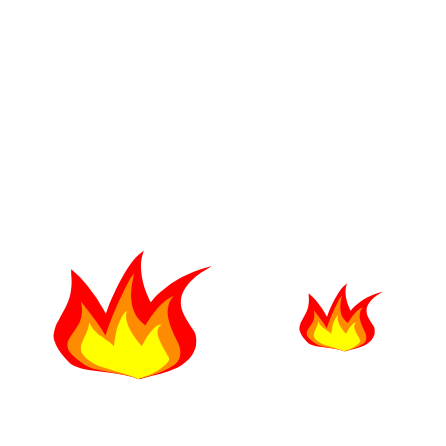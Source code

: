 <?xml version="1.0"?>
<!DOCTYPE ipe SYSTEM "ipe.dtd">
<ipe version="70107" creator="Ipe 7.2.2">
<info created="D:20160328223522" modified="D:20160328223522"/>
<ipestyle name="basic">
<symbol name="arrow/arc(spx)">
<path stroke="sym-stroke" fill="sym-stroke" pen="sym-pen">
0 0 m
-1 0.333 l
-1 -0.333 l
h
</path>
</symbol>
<symbol name="arrow/farc(spx)">
<path stroke="sym-stroke" fill="white" pen="sym-pen">
0 0 m
-1 0.333 l
-1 -0.333 l
h
</path>
</symbol>
<symbol name="arrow/ptarc(spx)">
<path stroke="sym-stroke" fill="sym-stroke" pen="sym-pen">
0 0 m
-1 0.333 l
-0.8 0 l
-1 -0.333 l
h
</path>
</symbol>
<symbol name="arrow/fptarc(spx)">
<path stroke="sym-stroke" fill="white" pen="sym-pen">
0 0 m
-1 0.333 l
-0.8 0 l
-1 -0.333 l
h
</path>
</symbol>
<symbol name="mark/circle(sx)" transformations="translations">
<path fill="sym-stroke">
0.6 0 0 0.6 0 0 e
0.4 0 0 0.4 0 0 e
</path>
</symbol>
<symbol name="mark/disk(sx)" transformations="translations">
<path fill="sym-stroke">
0.6 0 0 0.6 0 0 e
</path>
</symbol>
<symbol name="mark/fdisk(sfx)" transformations="translations">
<group>
<path fill="sym-fill">
0.5 0 0 0.5 0 0 e
</path>
<path fill="sym-stroke" fillrule="eofill">
0.6 0 0 0.6 0 0 e
0.4 0 0 0.4 0 0 e
</path>
</group>
</symbol>
<symbol name="mark/box(sx)" transformations="translations">
<path fill="sym-stroke" fillrule="eofill">
-0.6 -0.6 m
0.6 -0.6 l
0.6 0.6 l
-0.6 0.6 l
h
-0.4 -0.4 m
0.4 -0.4 l
0.4 0.4 l
-0.4 0.4 l
h
</path>
</symbol>
<symbol name="mark/square(sx)" transformations="translations">
<path fill="sym-stroke">
-0.6 -0.6 m
0.6 -0.6 l
0.6 0.6 l
-0.6 0.6 l
h
</path>
</symbol>
<symbol name="mark/fsquare(sfx)" transformations="translations">
<group>
<path fill="sym-fill">
-0.5 -0.5 m
0.5 -0.5 l
0.5 0.5 l
-0.5 0.5 l
h
</path>
<path fill="sym-stroke" fillrule="eofill">
-0.6 -0.6 m
0.6 -0.6 l
0.6 0.6 l
-0.6 0.6 l
h
-0.4 -0.4 m
0.4 -0.4 l
0.4 0.4 l
-0.4 0.4 l
h
</path>
</group>
</symbol>
<symbol name="mark/cross(sx)" transformations="translations">
<group>
<path fill="sym-stroke">
-0.43 -0.57 m
0.57 0.43 l
0.43 0.57 l
-0.57 -0.43 l
h
</path>
<path fill="sym-stroke">
-0.43 0.57 m
0.57 -0.43 l
0.43 -0.57 l
-0.57 0.43 l
h
</path>
</group>
</symbol>
<symbol name="arrow/fnormal(spx)">
<path stroke="sym-stroke" fill="white" pen="sym-pen">
0 0 m
-1 0.333 l
-1 -0.333 l
h
</path>
</symbol>
<symbol name="arrow/pointed(spx)">
<path stroke="sym-stroke" fill="sym-stroke" pen="sym-pen">
0 0 m
-1 0.333 l
-0.8 0 l
-1 -0.333 l
h
</path>
</symbol>
<symbol name="arrow/fpointed(spx)">
<path stroke="sym-stroke" fill="white" pen="sym-pen">
0 0 m
-1 0.333 l
-0.8 0 l
-1 -0.333 l
h
</path>
</symbol>
<symbol name="arrow/linear(spx)">
<path stroke="sym-stroke" pen="sym-pen">
-1 0.333 m
0 0 l
-1 -0.333 l
</path>
</symbol>
<symbol name="arrow/fdouble(spx)">
<path stroke="sym-stroke" fill="white" pen="sym-pen">
0 0 m
-1 0.333 l
-1 -0.333 l
h
-1 0 m
-2 0.333 l
-2 -0.333 l
h
</path>
</symbol>
<symbol name="arrow/double(spx)">
<path stroke="sym-stroke" fill="sym-stroke" pen="sym-pen">
0 0 m
-1 0.333 l
-1 -0.333 l
h
-1 0 m
-2 0.333 l
-2 -0.333 l
h
</path>
</symbol>
<pen name="heavier" value="0.8"/>
<pen name="fat" value="1.2"/>
<pen name="ultrafat" value="2"/>
<symbolsize name="large" value="5"/>
<symbolsize name="small" value="2"/>
<symbolsize name="tiny" value="1.1"/>
<arrowsize name="large" value="10"/>
<arrowsize name="small" value="5"/>
<arrowsize name="tiny" value="3"/>
<color name="red" value="1 0 0"/>
<color name="green" value="0 1 0"/>
<color name="blue" value="0 0 1"/>
<color name="yellow" value="1 1 0"/>
<color name="orange" value="1 0.647 0"/>
<color name="gold" value="1 0.843 0"/>
<color name="purple" value="0.627 0.125 0.941"/>
<color name="gray" value="0.745"/>
<color name="brown" value="0.647 0.165 0.165"/>
<color name="navy" value="0 0 0.502"/>
<color name="pink" value="1 0.753 0.796"/>
<color name="seagreen" value="0.18 0.545 0.341"/>
<color name="turquoise" value="0.251 0.878 0.816"/>
<color name="violet" value="0.933 0.51 0.933"/>
<color name="darkblue" value="0 0 0.545"/>
<color name="darkcyan" value="0 0.545 0.545"/>
<color name="darkgray" value="0.663"/>
<color name="darkgreen" value="0 0.392 0"/>
<color name="darkmagenta" value="0.545 0 0.545"/>
<color name="darkorange" value="1 0.549 0"/>
<color name="darkred" value="0.545 0 0"/>
<color name="lightblue" value="0.678 0.847 0.902"/>
<color name="lightcyan" value="0.878 1 1"/>
<color name="lightgray" value="0.827"/>
<color name="lightgreen" value="0.565 0.933 0.565"/>
<color name="lightyellow" value="1 1 0.878"/>
<dashstyle name="dashed" value="[4] 0"/>
<dashstyle name="dotted" value="[1 3] 0"/>
<dashstyle name="dash dotted" value="[4 2 1 2] 0"/>
<dashstyle name="dash dot dotted" value="[4 2 1 2 1 2] 0"/>
<textsize name="large" value="\large"/>
<textsize name="Large" value="\Large"/>
<textsize name="LARGE" value="\LARGE"/>
<textsize name="huge" value="\huge"/>
<textsize name="Huge" value="\Huge"/>
<textsize name="small" value="\small"/>
<textsize name="footnote" value="\footnotesize"/>
<textsize name="tiny" value="\tiny"/>
<textstyle name="center" begin="\begin{center}" end="\end{center}"/>
<textstyle name="itemize" begin="\begin{itemize}" end="\end{itemize}"/>
<textstyle name="item" begin="\begin{itemize}\item{}" end="\end{itemize}"/>
<gridsize name="4 pts" value="4"/>
<gridsize name="8 pts (~3 mm)" value="8"/>
<gridsize name="16 pts (~6 mm)" value="16"/>
<gridsize name="32 pts (~12 mm)" value="32"/>
<gridsize name="10 pts (~3.5 mm)" value="10"/>
<gridsize name="20 pts (~7 mm)" value="20"/>
<gridsize name="14 pts (~5 mm)" value="14"/>
<gridsize name="28 pts (~10 mm)" value="28"/>
<gridsize name="56 pts (~20 mm)" value="56"/>
<anglesize name="90 deg" value="90"/>
<anglesize name="60 deg" value="60"/>
<anglesize name="45 deg" value="45"/>
<anglesize name="30 deg" value="30"/>
<anglesize name="22.5 deg" value="22.5"/>
<opacity name="10%" value="0.1"/>
<opacity name="30%" value="0.3"/>
<opacity name="50%" value="0.5"/>
<opacity name="75%" value="0.75"/>
<tiling name="falling" angle="-60" step="4" width="1"/>
<tiling name="rising" angle="30" step="4" width="1"/>
</ipestyle>
<page>
<layer name="alpha"/>
<view layers="alpha" active="alpha"/>
<path layer="alpha" matrix="1 0 0 1 8 -80" fill="1">
224 768 m
224 608 l
384 608 l
384 768 l
h
</path>
<path matrix="1 0 0 1 -37.8125 80.064" fill="red" fillrule="wind">
295.23 511.238 m
297.936 508.817
298.747 508.04
299.457 507.127
300.133 506.417
300.691 505.708
301.231 505.099
303.631 501.821
304.459 500.807
305.034 499.708
305.642 498.745
306.888 496.733
307.733 495.212
307.733 495.212 c
308.585 497.638
309.008 498.889
310.019 501.11
311.732 504.852
313.503 508.165
315.474 511.564
317.787 514.734
319.078 516.135
321.391 517.935
321.391 517.935 c
321.077 516.906
320.791 515.935
320.534 514.993
320.449 513.936
320.391 513.393
320.334 512.536
320.363 511.737
320.449 510.48
320.563 509.338
320.648 508.566
320.848 507.71
321.077 506.567
321.42 505.225
321.734 504.311
322.305 502.626
322.819 501.54
323.219 500.541
323.705 499.627
323.876 499.284 c
325.047 500.826
325.932 501.74
327.189 502.911
328.588 503.968
329.817 504.996
331.302 506.167
333.158 507.253
334.643 508.167
335.843 508.738
337.328 509.423
339.213 510.252
340.641 510.794
341.898 511.223
343.554 511.708
344.497 511.994
345.439 512.279
345.754 512.279 c
344.955 511.766
344.269 511.366
343.127 510.623
341.899 509.995
341.099 509.281
340.271 508.767
339.643 508.139
339.043 507.596
338.557 507.167
338.1 506.71
337.758 506.311
337.415 505.939
336.986 505.282
336.444 504.711
336.072 504.026
335.673 503.283
335.33 502.655
335.101 502.026
334.926 501.403
334.744 500.519
334.705 499.583
334.705 498.972
334.731 498.452
334.809 498.088
334.887 497.633
334.926 497.191
335.056 496.814
335.16 496.502
335.29 496.125
335.511 495.579
335.667 495.215
335.797 494.903
335.927 494.63
336.096 494.305
336.278 494.058
336.66 493.267
336.88 492.912
337.167 492.439
337.387 492.135
337.64 491.628
337.894 491.256
338.13 490.918
338.333 490.614
338.587 490.174
338.84 489.836
339.144 489.363
339.516 488.856
339.736 488.383
339.922 487.961
340.091 487.386
340.209 486.558
340.277 485.764
340.26 485.121
340.177 484.015
340.194 483.626
340.025 483.119
339.619 482.004
339.247 481.159
338.909 480.618
338.656 480.145
338.385 479.807
338.013 479.317
337.574 478.742
337.118 478.506
336.243 477.609
335.618 477.152
335.111 476.781
334.536 476.358
333.793 475.952
332.998 475.547
332.204 475.31
331.139 474.786
330.531 474.567
329.804 474.313
329.28 474.178
328.368 473.857
327.067 473.485
326.188 473.265
324.886 473.012
320.567 471.832
319.917 471.622
319.917 471.622 c
318.847 471.762
318.267 472.092
317.947 472.262
317.177 472.482
314.529 473.086
312.301 473.494
309.628 473.902
306.732 474.274
302.357 474.793
299.461 475.275
297.79 475.832
295.265 476.798
294.3 477.874
292.889 479.36
291.329 481.253
290.067 483.184
289.139 485.523
288.809 486.952
288.949 488.352
289.797 491.441
290.574 492.506
291.575 494.518
292.207 495.643
292.931 496.963
293.457 497.962
294.41 500.238
294.8 501.518
295.04 502.688
295.397 505.328
295.409 507.595
295.273 508.592
295.197 510.183
295.23 511.238
295.23 511.238 c
h
</path>
<path matrix="1 0 0 1 -131.685 64.9917" fill="darkorange">
413.212 486.732 m
417.148 487.771
419.784 488.662
422.308 489.628
424.699 490.911
426.239 491.791
427.219 492.741
427.529 493.201
427.789 493.631
427.949 493.921
428.049 494.191
428.224 494.568
428.394 495.488
428.424 496.438
428.344 497.048
428.254 497.708
428.184 498.104
427.854 499.254
427.424 499.984
427.064 500.774
426.744 501.454
426.434 502.044
425.806 503.413
425.366 504.433
424.507 506.797
424.459 507.065
423.989 508.945
423.859 509.795
423.779 510.935
423.899 512.185
424.109 513.165
424.381 514.234
424.721 514.984
425.151 515.534
425.641 516.244
425.961 516.644
425.961 516.644 c
424.612 516.073
423.942 515.583
423.282 515.133
422.592 514.613
422.172 514.153
421.692 513.833
421.262 513.323
420.602 512.773
420.242 512.273
419.852 511.833
418.806 510.48
417.786 509.2
417.396 508.54
416.966 507.85
416.466 507.21
416.236 506.76
415.996 506.39
415.836 506 c
414.486 507.129
413.605 508.078
413.025 508.788
412.685 509.238
412.395 509.708
412.195 510.118
411.975 510.538
411.805 510.938
411.685 511.238
411.535 511.598
411.405 511.968
411.305 512.308
410.935 513.579
410.74 515.373
410.636 516.933
410.675 517.882
410.753 518.818
410.857 519.923
411.013 520.963
411.13 521.47
411.372 522.895
411.619 523.922
411.775 524.78
411.775 524.78 c
410.722 523.454
410.124 522.557
409.656 521.569
409.318 521.01
409.045 520.386
408.603 519.619
408.161 518.748
407.797 517.877
407.615 517.422
407.329 517.006
405.868 513.888
403.891 509.291
402.944 506.723
402.319 505.134
401.436 502.417
401.436 502.417 c
400.097 504.614
399.083 506.174
398.03 507.595
395.88 510.495
393.76 513.215
392.69 514.615
392.69 514.625 c
392.797 513.699
393.044 512.087
393.018 510.761
392.849 509.968
392.758 509.11
392.602 508.499
392.433 508.005
392.277 507.446
392.069 507.082
391.848 506.562
389.957 503.543
389.476 503.049
388.631 501.71
388.306 501.112
388.085 500.735
387.903 500.15
387.786 499.643
387.773 498.915
387.757 498.511
387.952 497.523
388.134 497.25
388.589 496.457
389.07 495.95
389.512 495.443
389.954 494.975
390.448 494.585
391.007 494.026
391.462 493.701
392.229 493.155
392.788 492.674
393.399 492.271
393.88 491.933
394.452 491.582
395.115 491.231
395.739 490.984
396.415 490.724
397.286 490.438
397.936 490.308
398.3 490.217
400.377 489.72
402.151 489.433
404.297 489.01
406.511 488.588
407.728 488.368
409.232 488.064
410.855 487.624
412.038 487.253
412.815 486.898
413.212 486.732 c
h
</path>
<path matrix="1 0 0 1 -156.155 -14.6934" fill="yellow">
437.599 566.485 m
440.851 567.54
442.718 568.309
443.817 568.99
444.959 569.627
445.772 570.176
446.695 570.945
447.793 571.824
448.452 572.593
448.87 573.34
448.848 573.603
448.782 574.043
448.606 574.438
448.233 574.9
447.42 576.525
447.024 577.206
446.431 578.217
445.948 579.096
445.618 579.953
445.355 580.48
444.981 581.271
444.871 581.798
444.695 582.633
444.586 583.424
444.674 583.863
444.761 584.325
444.959 584.72
445.181 585.178
445.441 585.508
445.681 585.668
445.951 585.888
446.191 586.048 c
445.351 586.078
445.161 585.908
444.421 585.658
444.011 585.308
443.521 584.918
443.181 584.528
442.991 584.298
442.541 583.798
442.251 583.418
441.851 582.988
441.631 582.648
440.9 581.738
440.69 581.368
440.4 580.818
439.89 580.018
439.67 579.538
439.41 579.018
439.2 578.678
438.97 578.248
438.97 578.248 c
437.948 579.459
436.32 581.582
435.514 582.804
434.916 583.974
434.409 584.806
433.954 585.898
433.447 587.562
433.369 588.212
433.304 588.719
433.356 589.226
433.369 589.811
433.408 590.136
433.639 590.692
433.699 590.982
433.699 590.982 c
432.959 590.482
432.679 590.112
432.399 589.822
432.159 589.402
431.899 589.012
431.709 588.652
431.569 588.302
430.727 586.548
430.567 586.128
430.377 585.668
430.227 585.118
430.127 584.798
429.987 584.318
429.857 583.788
429.797 583.478
429.677 582.868
429.607 582.258
429.427 581.428
429.287 580.698
429.003 578.913
428.963 578.243
428.983 578.223 c
428.118 579.151
427.305 579.788
426.799 580.183
426.294 580.403
425.657 580.864
425.218 581.282
424.866 581.545
424.251 581.963
423.658 582.27
423.064 582.754
422.867 583.017
422.427 583.567
421.856 583.94
421.614 584.204
421.329 584.577
421.153 584.995
420.911 585.324
420.626 585.742
420.384 586.203
420.077 586.818 c
419.927 585.849
419.787 585.039
419.687 584.719
419.487 584.209
419.297 583.709
419.017 583.019
418.807 582.489
418.647 582.149
418.407 581.799
417.867 580.419
417.555 579.743
417.308 579.132
417.126 578.586
417.074 578.066
416.996 577.481
417.061 577.052
417.1 576.688
417.243 576.077
417.399 575.856
417.529 575.661
417.737 575.297
417.893 575.167
418.841 574.058
419.179 573.707
419.582 573.421
420.31 572.875
420.635 572.667
421.194 572.277
421.805 571.952
422.208 571.77
422.806 571.419
423.339 571.237
423.885 571.029
424.418 570.86
430.285 568.988
431.545 568.748
432.565 568.358
433.265 568.118
433.825 567.958
434.655 567.708
435.305 567.548
436.055 567.288
436.745 566.918
437.599 566.485 c
h
</path>
<path matrix="0.527962 0 0 0.527962 187.049 312.706" fill="red" fillrule="wind">
295.23 511.238 m
297.936 508.817
298.747 508.04
299.457 507.127
300.133 506.417
300.691 505.708
301.231 505.099
303.631 501.821
304.459 500.807
305.034 499.708
305.642 498.745
306.888 496.733
307.733 495.212
307.733 495.212 c
308.585 497.638
309.008 498.889
310.019 501.11
311.732 504.852
313.503 508.165
315.474 511.564
317.787 514.734
319.078 516.135
321.391 517.935
321.391 517.935 c
321.077 516.906
320.791 515.935
320.534 514.993
320.449 513.936
320.391 513.393
320.334 512.536
320.363 511.737
320.449 510.48
320.563 509.338
320.648 508.566
320.848 507.71
321.077 506.567
321.42 505.225
321.734 504.311
322.305 502.626
322.819 501.54
323.219 500.541
323.705 499.627
323.876 499.284 c
325.047 500.826
325.932 501.74
327.189 502.911
328.588 503.968
329.817 504.996
331.302 506.167
333.158 507.253
334.643 508.167
335.843 508.738
337.328 509.423
339.213 510.252
340.641 510.794
341.898 511.223
343.554 511.708
344.497 511.994
345.439 512.279
345.754 512.279 c
344.955 511.766
344.269 511.366
343.127 510.623
341.899 509.995
341.099 509.281
340.271 508.767
339.643 508.139
339.043 507.596
338.557 507.167
338.1 506.71
337.758 506.311
337.415 505.939
336.986 505.282
336.444 504.711
336.072 504.026
335.673 503.283
335.33 502.655
335.101 502.026
334.926 501.403
334.744 500.519
334.705 499.583
334.705 498.972
334.731 498.452
334.809 498.088
334.887 497.633
334.926 497.191
335.056 496.814
335.16 496.502
335.29 496.125
335.511 495.579
335.667 495.215
335.797 494.903
335.927 494.63
336.096 494.305
336.278 494.058
336.66 493.267
336.88 492.912
337.167 492.439
337.387 492.135
337.64 491.628
337.894 491.256
338.13 490.918
338.333 490.614
338.587 490.174
338.84 489.836
339.144 489.363
339.516 488.856
339.736 488.383
339.922 487.961
340.091 487.386
340.209 486.558
340.277 485.764
340.26 485.121
340.177 484.015
340.194 483.626
340.025 483.119
339.619 482.004
339.247 481.159
338.909 480.618
338.656 480.145
338.385 479.807
338.013 479.317
337.574 478.742
337.118 478.506
336.243 477.609
335.618 477.152
335.111 476.781
334.536 476.358
333.793 475.952
332.998 475.547
332.204 475.31
331.139 474.786
330.531 474.567
329.804 474.313
329.28 474.178
328.368 473.857
327.067 473.485
326.188 473.265
324.886 473.012
320.567 471.832
319.917 471.622
319.917 471.622 c
318.847 471.762
318.267 472.092
317.947 472.262
317.177 472.482
314.529 473.086
312.301 473.494
309.628 473.902
306.732 474.274
302.357 474.793
299.461 475.275
297.79 475.832
295.265 476.798
294.3 477.874
292.889 479.36
291.329 481.253
290.067 483.184
289.139 485.523
288.809 486.952
288.949 488.352
289.797 491.441
290.574 492.506
291.575 494.518
292.207 495.643
292.931 496.963
293.457 497.962
294.41 500.238
294.8 501.518
295.04 502.688
295.397 505.328
295.409 507.595
295.273 508.592
295.197 510.183
295.23 511.238
295.23 511.238 c
h
</path>
<path matrix="0.527962 0 0 0.527962 137.488 304.748" fill="darkorange">
413.212 486.732 m
417.148 487.771
419.784 488.662
422.308 489.628
424.699 490.911
426.239 491.791
427.219 492.741
427.529 493.201
427.789 493.631
427.949 493.921
428.049 494.191
428.224 494.568
428.394 495.488
428.424 496.438
428.344 497.048
428.254 497.708
428.184 498.104
427.854 499.254
427.424 499.984
427.064 500.774
426.744 501.454
426.434 502.044
425.806 503.413
425.366 504.433
424.507 506.797
424.459 507.065
423.989 508.945
423.859 509.795
423.779 510.935
423.899 512.185
424.109 513.165
424.381 514.234
424.721 514.984
425.151 515.534
425.641 516.244
425.961 516.644
425.961 516.644 c
424.612 516.073
423.942 515.583
423.282 515.133
422.592 514.613
422.172 514.153
421.692 513.833
421.262 513.323
420.602 512.773
420.242 512.273
419.852 511.833
418.806 510.48
417.786 509.2
417.396 508.54
416.966 507.85
416.466 507.21
416.236 506.76
415.996 506.39
415.836 506 c
414.486 507.129
413.605 508.078
413.025 508.788
412.685 509.238
412.395 509.708
412.195 510.118
411.975 510.538
411.805 510.938
411.685 511.238
411.535 511.598
411.405 511.968
411.305 512.308
410.935 513.579
410.74 515.373
410.636 516.933
410.675 517.882
410.753 518.818
410.857 519.923
411.013 520.963
411.13 521.47
411.372 522.895
411.619 523.922
411.775 524.78
411.775 524.78 c
410.722 523.454
410.124 522.557
409.656 521.569
409.318 521.01
409.045 520.386
408.603 519.619
408.161 518.748
407.797 517.877
407.615 517.422
407.329 517.006
405.868 513.888
403.891 509.291
402.944 506.723
402.319 505.134
401.436 502.417
401.436 502.417 c
400.097 504.614
399.083 506.174
398.03 507.595
395.88 510.495
393.76 513.215
392.69 514.615
392.69 514.625 c
392.797 513.699
393.044 512.087
393.018 510.761
392.849 509.968
392.758 509.11
392.602 508.499
392.433 508.005
392.277 507.446
392.069 507.082
391.848 506.562
389.957 503.543
389.476 503.049
388.631 501.71
388.306 501.112
388.085 500.735
387.903 500.15
387.786 499.643
387.773 498.915
387.757 498.511
387.952 497.523
388.134 497.25
388.589 496.457
389.07 495.95
389.512 495.443
389.954 494.975
390.448 494.585
391.007 494.026
391.462 493.701
392.229 493.155
392.788 492.674
393.399 492.271
393.88 491.933
394.452 491.582
395.115 491.231
395.739 490.984
396.415 490.724
397.286 490.438
397.936 490.308
398.3 490.217
400.377 489.72
402.151 489.433
404.297 489.01
406.511 488.588
407.728 488.368
409.232 488.064
410.855 487.624
412.038 487.253
412.815 486.898
413.212 486.732 c
h
</path>
<path matrix="0.527962 0 0 0.527962 124.569 262.677" fill="yellow">
437.599 566.485 m
440.851 567.54
442.718 568.309
443.817 568.99
444.959 569.627
445.772 570.176
446.695 570.945
447.793 571.824
448.452 572.593
448.87 573.34
448.848 573.603
448.782 574.043
448.606 574.438
448.233 574.9
447.42 576.525
447.024 577.206
446.431 578.217
445.948 579.096
445.618 579.953
445.355 580.48
444.981 581.271
444.871 581.798
444.695 582.633
444.586 583.424
444.674 583.863
444.761 584.325
444.959 584.72
445.181 585.178
445.441 585.508
445.681 585.668
445.951 585.888
446.191 586.048 c
445.351 586.078
445.161 585.908
444.421 585.658
444.011 585.308
443.521 584.918
443.181 584.528
442.991 584.298
442.541 583.798
442.251 583.418
441.851 582.988
441.631 582.648
440.9 581.738
440.69 581.368
440.4 580.818
439.89 580.018
439.67 579.538
439.41 579.018
439.2 578.678
438.97 578.248
438.97 578.248 c
437.948 579.459
436.32 581.582
435.514 582.804
434.916 583.974
434.409 584.806
433.954 585.898
433.447 587.562
433.369 588.212
433.304 588.719
433.356 589.226
433.369 589.811
433.408 590.136
433.639 590.692
433.699 590.982
433.699 590.982 c
432.959 590.482
432.679 590.112
432.399 589.822
432.159 589.402
431.899 589.012
431.709 588.652
431.569 588.302
430.727 586.548
430.567 586.128
430.377 585.668
430.227 585.118
430.127 584.798
429.987 584.318
429.857 583.788
429.797 583.478
429.677 582.868
429.607 582.258
429.427 581.428
429.287 580.698
429.003 578.913
428.963 578.243
428.983 578.223 c
428.118 579.151
427.305 579.788
426.799 580.183
426.294 580.403
425.657 580.864
425.218 581.282
424.866 581.545
424.251 581.963
423.658 582.27
423.064 582.754
422.867 583.017
422.427 583.567
421.856 583.94
421.614 584.204
421.329 584.577
421.153 584.995
420.911 585.324
420.626 585.742
420.384 586.203
420.077 586.818 c
419.927 585.849
419.787 585.039
419.687 584.719
419.487 584.209
419.297 583.709
419.017 583.019
418.807 582.489
418.647 582.149
418.407 581.799
417.867 580.419
417.555 579.743
417.308 579.132
417.126 578.586
417.074 578.066
416.996 577.481
417.061 577.052
417.1 576.688
417.243 576.077
417.399 575.856
417.529 575.661
417.737 575.297
417.893 575.167
418.841 574.058
419.179 573.707
419.582 573.421
420.31 572.875
420.635 572.667
421.194 572.277
421.805 571.952
422.208 571.77
422.806 571.419
423.339 571.237
423.885 571.029
424.418 570.86
430.285 568.988
431.545 568.748
432.565 568.358
433.265 568.118
433.825 567.958
434.655 567.708
435.305 567.548
436.055 567.288
436.745 566.918
437.599 566.485 c
h
</path>
</page>
<page>
<layer name="alpha"/>
<view layers="alpha" active="alpha"/>
</page>
</ipe>
